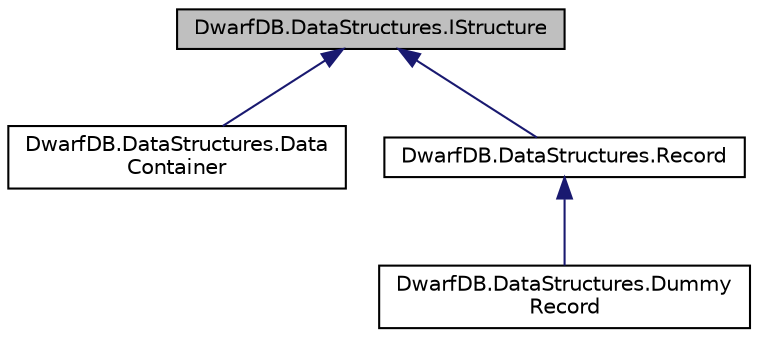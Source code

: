digraph "DwarfDB.DataStructures.IStructure"
{
  edge [fontname="Helvetica",fontsize="10",labelfontname="Helvetica",labelfontsize="10"];
  node [fontname="Helvetica",fontsize="10",shape=record];
  Node1 [label="DwarfDB.DataStructures.IStructure",height=0.2,width=0.4,color="black", fillcolor="grey75", style="filled", fontcolor="black"];
  Node1 -> Node2 [dir="back",color="midnightblue",fontsize="10",style="solid"];
  Node2 [label="DwarfDB.DataStructures.Data\lContainer",height=0.2,width=0.4,color="black", fillcolor="white", style="filled",URL="$class_dwarf_d_b_1_1_data_structures_1_1_data_container.html",tooltip="DataContainer is the base element of DwarfDB data structure "];
  Node1 -> Node3 [dir="back",color="midnightblue",fontsize="10",style="solid"];
  Node3 [label="DwarfDB.DataStructures.Record",height=0.2,width=0.4,color="black", fillcolor="white", style="filled",URL="$class_dwarf_d_b_1_1_data_structures_1_1_record.html",tooltip="Record is the element of DataContainer "];
  Node3 -> Node4 [dir="back",color="midnightblue",fontsize="10",style="solid"];
  Node4 [label="DwarfDB.DataStructures.Dummy\lRecord",height=0.2,width=0.4,color="black", fillcolor="white", style="filled",URL="$class_dwarf_d_b_1_1_data_structures_1_1_dummy_record.html",tooltip="DummyRecord class - it&#39;s class for using instead of NULL "];
}
